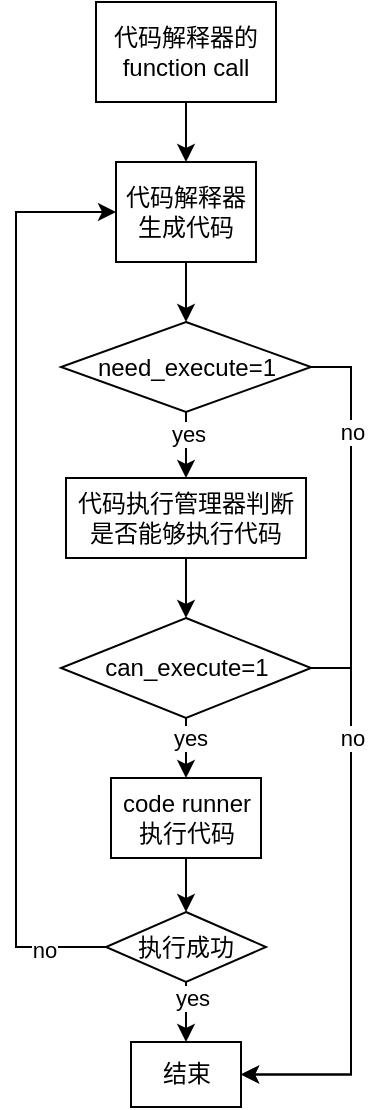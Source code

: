 <mxfile version="28.1.0">
  <diagram name="第 1 页" id="eJ1FC5_jWgJoZ6K-wwZJ">
    <mxGraphModel dx="1426" dy="824" grid="1" gridSize="10" guides="1" tooltips="1" connect="1" arrows="1" fold="1" page="1" pageScale="1" pageWidth="827" pageHeight="1169" math="0" shadow="0">
      <root>
        <mxCell id="0" />
        <mxCell id="1" parent="0" />
        <mxCell id="4Rj2pSZw6Q_C70Ud2-cQ-3" value="" style="edgeStyle=orthogonalEdgeStyle;rounded=0;orthogonalLoop=1;jettySize=auto;html=1;" edge="1" parent="1" source="4Rj2pSZw6Q_C70Ud2-cQ-1" target="4Rj2pSZw6Q_C70Ud2-cQ-2">
          <mxGeometry relative="1" as="geometry" />
        </mxCell>
        <mxCell id="4Rj2pSZw6Q_C70Ud2-cQ-1" value="代码解释器生成代码" style="rounded=0;whiteSpace=wrap;html=1;" vertex="1" parent="1">
          <mxGeometry x="270" y="210" width="70" height="50" as="geometry" />
        </mxCell>
        <mxCell id="4Rj2pSZw6Q_C70Ud2-cQ-5" value="" style="edgeStyle=orthogonalEdgeStyle;rounded=0;orthogonalLoop=1;jettySize=auto;html=1;" edge="1" parent="1" source="4Rj2pSZw6Q_C70Ud2-cQ-2" target="4Rj2pSZw6Q_C70Ud2-cQ-4">
          <mxGeometry relative="1" as="geometry" />
        </mxCell>
        <mxCell id="4Rj2pSZw6Q_C70Ud2-cQ-13" value="yes" style="edgeLabel;html=1;align=center;verticalAlign=middle;resizable=0;points=[];" vertex="1" connectable="0" parent="4Rj2pSZw6Q_C70Ud2-cQ-5">
          <mxGeometry x="0.345" y="1" relative="1" as="geometry">
            <mxPoint y="-7" as="offset" />
          </mxGeometry>
        </mxCell>
        <mxCell id="4Rj2pSZw6Q_C70Ud2-cQ-26" style="edgeStyle=orthogonalEdgeStyle;rounded=0;orthogonalLoop=1;jettySize=auto;html=1;exitX=1;exitY=0.5;exitDx=0;exitDy=0;entryX=1;entryY=0.5;entryDx=0;entryDy=0;" edge="1" parent="1" source="4Rj2pSZw6Q_C70Ud2-cQ-2" target="4Rj2pSZw6Q_C70Ud2-cQ-19">
          <mxGeometry relative="1" as="geometry" />
        </mxCell>
        <mxCell id="4Rj2pSZw6Q_C70Ud2-cQ-27" value="no" style="edgeLabel;html=1;align=center;verticalAlign=middle;resizable=0;points=[];" vertex="1" connectable="0" parent="4Rj2pSZw6Q_C70Ud2-cQ-26">
          <mxGeometry x="-0.755" relative="1" as="geometry">
            <mxPoint as="offset" />
          </mxGeometry>
        </mxCell>
        <mxCell id="4Rj2pSZw6Q_C70Ud2-cQ-2" value="need_execute=1" style="rhombus;whiteSpace=wrap;html=1;rounded=0;" vertex="1" parent="1">
          <mxGeometry x="242.5" y="290" width="125" height="45" as="geometry" />
        </mxCell>
        <mxCell id="4Rj2pSZw6Q_C70Ud2-cQ-9" value="" style="edgeStyle=orthogonalEdgeStyle;rounded=0;orthogonalLoop=1;jettySize=auto;html=1;" edge="1" parent="1" source="4Rj2pSZw6Q_C70Ud2-cQ-4" target="4Rj2pSZw6Q_C70Ud2-cQ-8">
          <mxGeometry relative="1" as="geometry" />
        </mxCell>
        <mxCell id="4Rj2pSZw6Q_C70Ud2-cQ-4" value="代码执行管理器判断是否能够执行代码" style="whiteSpace=wrap;html=1;rounded=0;" vertex="1" parent="1">
          <mxGeometry x="245" y="368" width="120" height="40" as="geometry" />
        </mxCell>
        <mxCell id="4Rj2pSZw6Q_C70Ud2-cQ-7" style="edgeStyle=orthogonalEdgeStyle;rounded=0;orthogonalLoop=1;jettySize=auto;html=1;exitX=0.5;exitY=1;exitDx=0;exitDy=0;" edge="1" parent="1" source="4Rj2pSZw6Q_C70Ud2-cQ-6" target="4Rj2pSZw6Q_C70Ud2-cQ-1">
          <mxGeometry relative="1" as="geometry" />
        </mxCell>
        <mxCell id="4Rj2pSZw6Q_C70Ud2-cQ-6" value="代码解释器的function call" style="rounded=0;whiteSpace=wrap;html=1;" vertex="1" parent="1">
          <mxGeometry x="260" y="130" width="90" height="50" as="geometry" />
        </mxCell>
        <mxCell id="4Rj2pSZw6Q_C70Ud2-cQ-11" value="" style="edgeStyle=orthogonalEdgeStyle;rounded=0;orthogonalLoop=1;jettySize=auto;html=1;" edge="1" parent="1" source="4Rj2pSZw6Q_C70Ud2-cQ-8" target="4Rj2pSZw6Q_C70Ud2-cQ-10">
          <mxGeometry relative="1" as="geometry" />
        </mxCell>
        <mxCell id="4Rj2pSZw6Q_C70Ud2-cQ-12" value="yes" style="edgeLabel;html=1;align=center;verticalAlign=middle;resizable=0;points=[];" vertex="1" connectable="0" parent="4Rj2pSZw6Q_C70Ud2-cQ-11">
          <mxGeometry x="0.28" y="2" relative="1" as="geometry">
            <mxPoint y="-2" as="offset" />
          </mxGeometry>
        </mxCell>
        <mxCell id="4Rj2pSZw6Q_C70Ud2-cQ-24" style="edgeStyle=orthogonalEdgeStyle;rounded=0;orthogonalLoop=1;jettySize=auto;html=1;exitX=1;exitY=0.5;exitDx=0;exitDy=0;entryX=1;entryY=0.5;entryDx=0;entryDy=0;" edge="1" parent="1" source="4Rj2pSZw6Q_C70Ud2-cQ-8" target="4Rj2pSZw6Q_C70Ud2-cQ-19">
          <mxGeometry relative="1" as="geometry" />
        </mxCell>
        <mxCell id="4Rj2pSZw6Q_C70Ud2-cQ-25" value="no" style="edgeLabel;html=1;align=center;verticalAlign=middle;resizable=0;points=[];" vertex="1" connectable="0" parent="4Rj2pSZw6Q_C70Ud2-cQ-24">
          <mxGeometry x="-0.605" relative="1" as="geometry">
            <mxPoint as="offset" />
          </mxGeometry>
        </mxCell>
        <mxCell id="4Rj2pSZw6Q_C70Ud2-cQ-8" value="can_execute=1" style="rhombus;whiteSpace=wrap;html=1;rounded=0;" vertex="1" parent="1">
          <mxGeometry x="242.5" y="438" width="125" height="50" as="geometry" />
        </mxCell>
        <mxCell id="4Rj2pSZw6Q_C70Ud2-cQ-15" value="" style="edgeStyle=orthogonalEdgeStyle;rounded=0;orthogonalLoop=1;jettySize=auto;html=1;" edge="1" parent="1" source="4Rj2pSZw6Q_C70Ud2-cQ-10" target="4Rj2pSZw6Q_C70Ud2-cQ-14">
          <mxGeometry relative="1" as="geometry" />
        </mxCell>
        <mxCell id="4Rj2pSZw6Q_C70Ud2-cQ-10" value="code runner执行代码" style="whiteSpace=wrap;html=1;rounded=0;" vertex="1" parent="1">
          <mxGeometry x="267.5" y="518" width="75" height="40" as="geometry" />
        </mxCell>
        <mxCell id="4Rj2pSZw6Q_C70Ud2-cQ-20" value="" style="edgeStyle=orthogonalEdgeStyle;rounded=0;orthogonalLoop=1;jettySize=auto;html=1;" edge="1" parent="1" source="4Rj2pSZw6Q_C70Ud2-cQ-14" target="4Rj2pSZw6Q_C70Ud2-cQ-19">
          <mxGeometry relative="1" as="geometry" />
        </mxCell>
        <mxCell id="4Rj2pSZw6Q_C70Ud2-cQ-21" value="yes" style="edgeLabel;html=1;align=center;verticalAlign=middle;resizable=0;points=[];" vertex="1" connectable="0" parent="4Rj2pSZw6Q_C70Ud2-cQ-20">
          <mxGeometry x="-0.68" y="3" relative="1" as="geometry">
            <mxPoint as="offset" />
          </mxGeometry>
        </mxCell>
        <mxCell id="4Rj2pSZw6Q_C70Ud2-cQ-22" style="edgeStyle=orthogonalEdgeStyle;rounded=0;orthogonalLoop=1;jettySize=auto;html=1;exitX=0;exitY=0.5;exitDx=0;exitDy=0;entryX=0;entryY=0.5;entryDx=0;entryDy=0;" edge="1" parent="1" source="4Rj2pSZw6Q_C70Ud2-cQ-14" target="4Rj2pSZw6Q_C70Ud2-cQ-1">
          <mxGeometry relative="1" as="geometry">
            <Array as="points">
              <mxPoint x="220" y="603" />
              <mxPoint x="220" y="235" />
            </Array>
          </mxGeometry>
        </mxCell>
        <mxCell id="4Rj2pSZw6Q_C70Ud2-cQ-23" value="no" style="edgeLabel;html=1;align=center;verticalAlign=middle;resizable=0;points=[];" vertex="1" connectable="0" parent="4Rj2pSZw6Q_C70Ud2-cQ-22">
          <mxGeometry x="-0.866" y="1" relative="1" as="geometry">
            <mxPoint as="offset" />
          </mxGeometry>
        </mxCell>
        <mxCell id="4Rj2pSZw6Q_C70Ud2-cQ-14" value="执行成功" style="rhombus;whiteSpace=wrap;html=1;rounded=0;" vertex="1" parent="1">
          <mxGeometry x="265" y="585" width="80" height="35" as="geometry" />
        </mxCell>
        <mxCell id="4Rj2pSZw6Q_C70Ud2-cQ-19" value="结束" style="whiteSpace=wrap;html=1;rounded=0;" vertex="1" parent="1">
          <mxGeometry x="277.5" y="650" width="55" height="32.5" as="geometry" />
        </mxCell>
      </root>
    </mxGraphModel>
  </diagram>
</mxfile>
